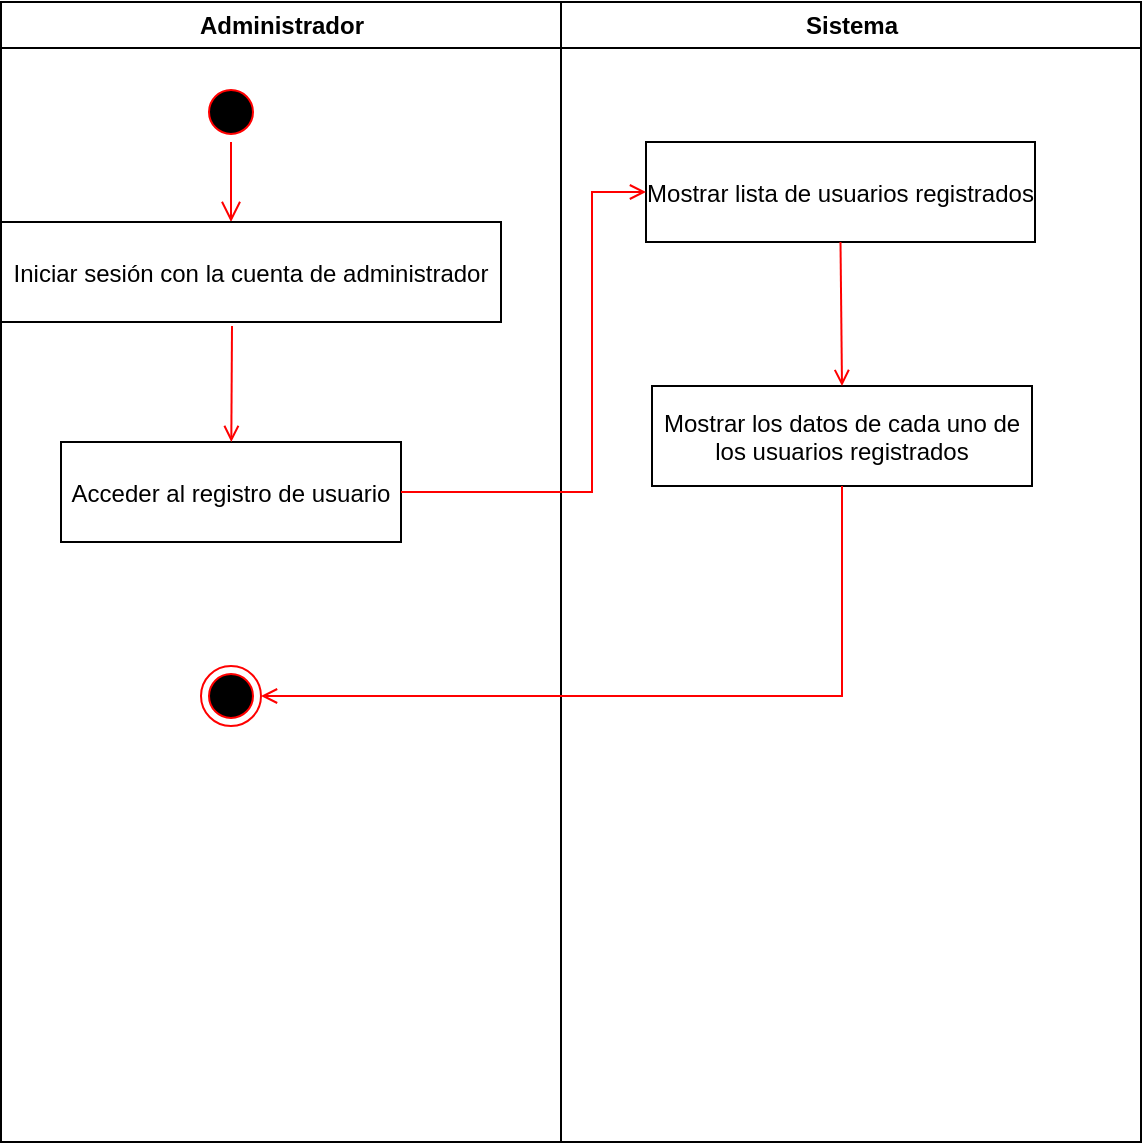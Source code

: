 <mxfile version="24.2.1" type="google">
  <diagram name="Page-1" id="e7e014a7-5840-1c2e-5031-d8a46d1fe8dd">
    <mxGraphModel grid="1" page="1" gridSize="10" guides="1" tooltips="1" connect="1" arrows="1" fold="1" pageScale="1" pageWidth="1169" pageHeight="826" background="none" math="0" shadow="0">
      <root>
        <mxCell id="0" />
        <mxCell id="1" parent="0" />
        <mxCell id="2" value="Administrador" style="swimlane;whiteSpace=wrap" vertex="1" parent="1">
          <mxGeometry x="164.5" y="128" width="280" height="570" as="geometry" />
        </mxCell>
        <mxCell id="5" value="" style="ellipse;shape=startState;fillColor=#000000;strokeColor=#ff0000;" vertex="1" parent="2">
          <mxGeometry x="100" y="40" width="30" height="30" as="geometry" />
        </mxCell>
        <mxCell id="6" value="" style="edgeStyle=elbowEdgeStyle;elbow=horizontal;verticalAlign=bottom;endArrow=open;endSize=8;strokeColor=#FF0000;endFill=1;rounded=0" edge="1" parent="2" source="5" target="7">
          <mxGeometry x="100" y="40" as="geometry">
            <mxPoint x="115" y="110" as="targetPoint" />
          </mxGeometry>
        </mxCell>
        <mxCell id="7" value="Iniciar sesión con la cuenta de administrador" style="" vertex="1" parent="2">
          <mxGeometry y="110" width="250" height="50" as="geometry" />
        </mxCell>
        <mxCell id="8" value="Acceder al registro de usuario" style="" vertex="1" parent="2">
          <mxGeometry x="30" y="220" width="170" height="50" as="geometry" />
        </mxCell>
        <mxCell id="9" value="" style="endArrow=open;strokeColor=#FF0000;endFill=1;rounded=0" edge="1" parent="2" target="8">
          <mxGeometry relative="1" as="geometry">
            <mxPoint x="115.5" y="162" as="sourcePoint" />
          </mxGeometry>
        </mxCell>
        <mxCell id="jFUnhI5cUvXAIdotuBqz-44" value="" style="ellipse;html=1;shape=endState;fillColor=#000000;strokeColor=#ff0000;" vertex="1" parent="2">
          <mxGeometry x="100" y="332" width="30" height="30" as="geometry" />
        </mxCell>
        <mxCell id="3" value="Sistema" style="swimlane;whiteSpace=wrap" vertex="1" parent="1">
          <mxGeometry x="444.5" y="128" width="290" height="570" as="geometry" />
        </mxCell>
        <mxCell id="10" value="Mostrar lista de usuarios registrados" style="" vertex="1" parent="3">
          <mxGeometry x="42.5" y="70" width="194.5" height="50" as="geometry" />
        </mxCell>
        <mxCell id="jFUnhI5cUvXAIdotuBqz-42" value="Mostrar los datos de cada uno de&#xa;los usuarios registrados" style="" vertex="1" parent="3">
          <mxGeometry x="45.5" y="192" width="190" height="50" as="geometry" />
        </mxCell>
        <mxCell id="jFUnhI5cUvXAIdotuBqz-41" value="" style="endArrow=open;strokeColor=#FF0000;endFill=1;rounded=0;exitX=0.5;exitY=1;exitDx=0;exitDy=0;entryX=0.5;entryY=0;entryDx=0;entryDy=0;" edge="1" parent="3" source="10" target="jFUnhI5cUvXAIdotuBqz-42">
          <mxGeometry relative="1" as="geometry">
            <mxPoint x="-154.5" y="172" as="sourcePoint" />
            <mxPoint x="139.5" y="192" as="targetPoint" />
          </mxGeometry>
        </mxCell>
        <mxCell id="11" value="" style="endArrow=open;strokeColor=#FF0000;endFill=1;rounded=0;exitX=1;exitY=0.5;exitDx=0;exitDy=0;entryX=0;entryY=0.5;entryDx=0;entryDy=0;" edge="1" parent="1" source="8" target="10">
          <mxGeometry relative="1" as="geometry">
            <mxPoint x="500" y="230" as="targetPoint" />
            <Array as="points">
              <mxPoint x="460" y="373" />
              <mxPoint x="460" y="223" />
            </Array>
          </mxGeometry>
        </mxCell>
        <mxCell id="jFUnhI5cUvXAIdotuBqz-43" value="" style="endArrow=open;strokeColor=#FF0000;endFill=1;rounded=0;exitX=0.5;exitY=1;exitDx=0;exitDy=0;entryX=1;entryY=0.5;entryDx=0;entryDy=0;" edge="1" parent="1" source="jFUnhI5cUvXAIdotuBqz-42" target="jFUnhI5cUvXAIdotuBqz-44">
          <mxGeometry relative="1" as="geometry">
            <mxPoint x="594.5" y="258" as="sourcePoint" />
            <mxPoint x="320" y="480" as="targetPoint" />
            <Array as="points">
              <mxPoint x="585" y="475" />
            </Array>
          </mxGeometry>
        </mxCell>
      </root>
    </mxGraphModel>
  </diagram>
</mxfile>
